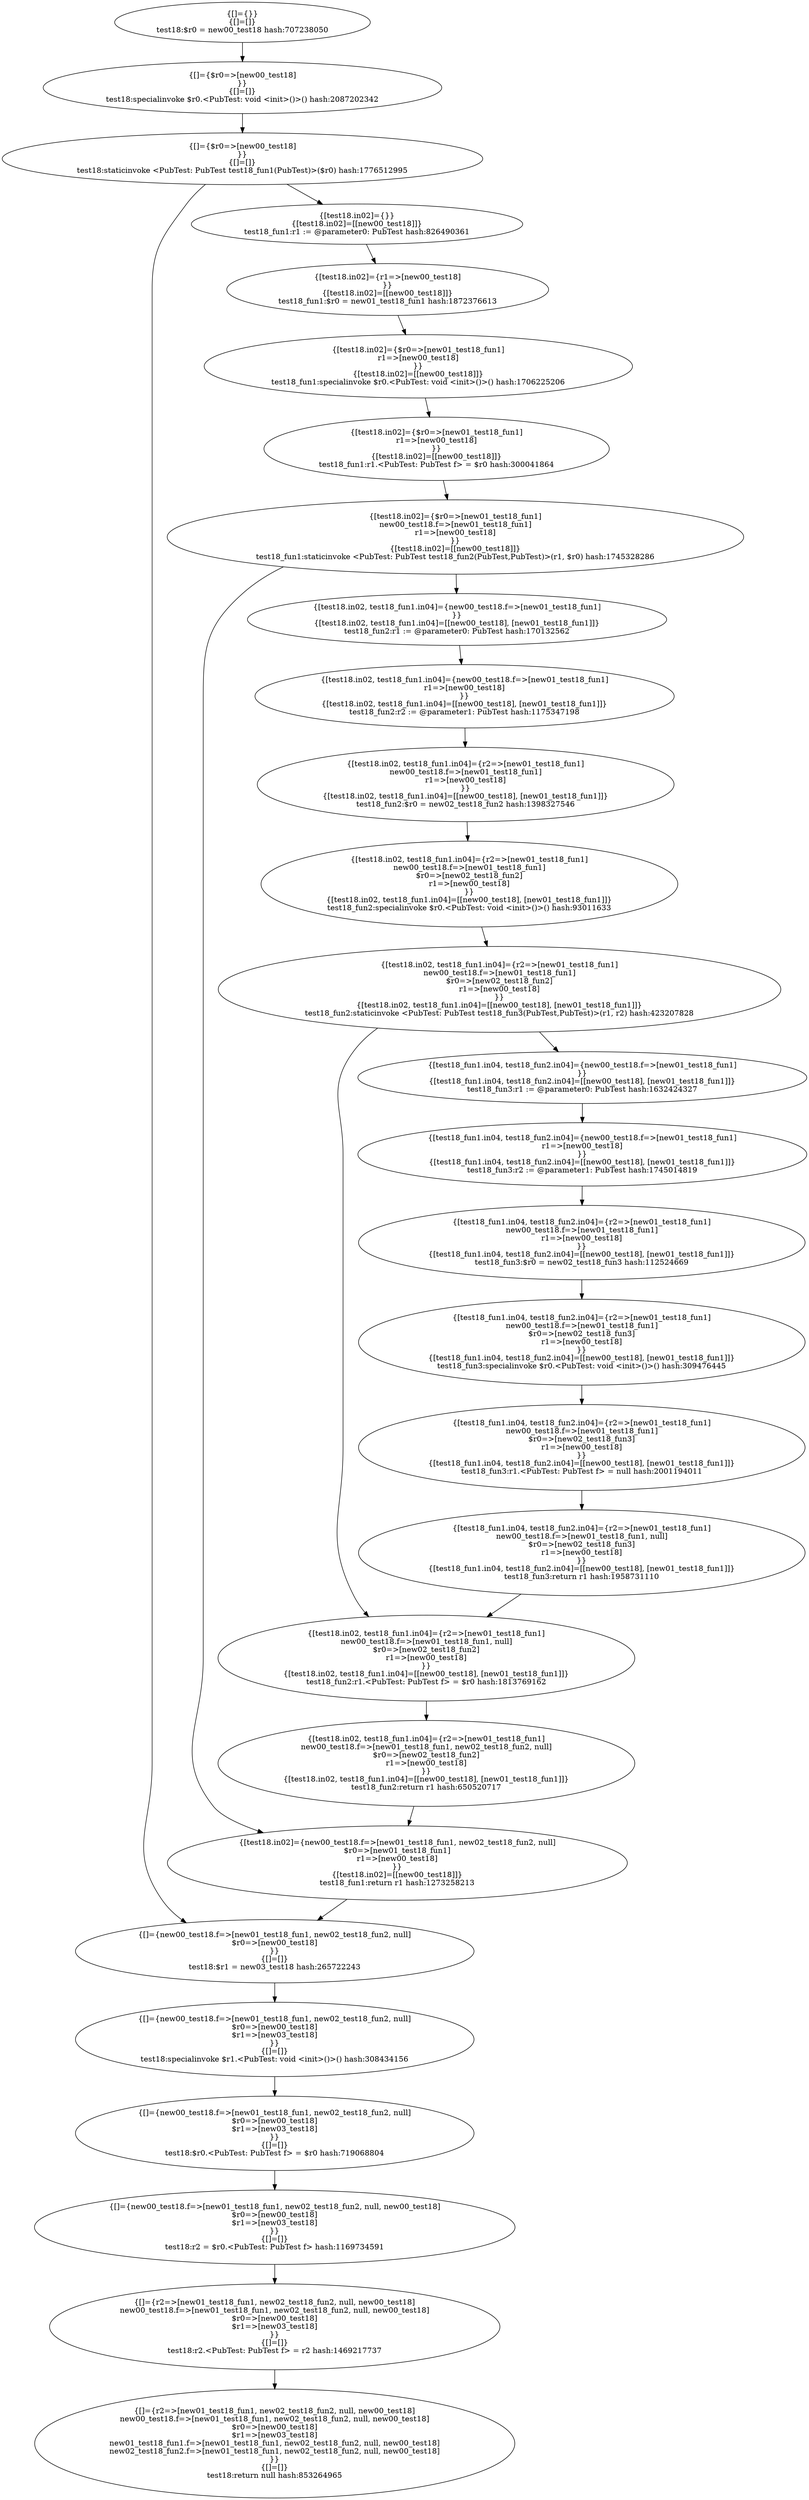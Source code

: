 digraph "./target1-pub/PubTest.test18" {
    "{[]={}}
{[]=[]}
test18:$r0 = new00_test18 hash:707238050";
    "{[]={$r0=>[new00_test18]
}}
{[]=[]}
test18:specialinvoke $r0.<PubTest: void <init>()>() hash:2087202342";
    "{[]={$r0=>[new00_test18]
}}
{[]=[]}
test18:staticinvoke <PubTest: PubTest test18_fun1(PubTest)>($r0) hash:1776512995";
    "{[]={new00_test18.f=>[new01_test18_fun1, new02_test18_fun2, null]
$r0=>[new00_test18]
}}
{[]=[]}
test18:$r1 = new03_test18 hash:265722243";
    "{[]={new00_test18.f=>[new01_test18_fun1, new02_test18_fun2, null]
$r0=>[new00_test18]
$r1=>[new03_test18]
}}
{[]=[]}
test18:specialinvoke $r1.<PubTest: void <init>()>() hash:308434156";
    "{[]={new00_test18.f=>[new01_test18_fun1, new02_test18_fun2, null]
$r0=>[new00_test18]
$r1=>[new03_test18]
}}
{[]=[]}
test18:$r0.<PubTest: PubTest f> = $r0 hash:719068804";
    "{[]={new00_test18.f=>[new01_test18_fun1, new02_test18_fun2, null, new00_test18]
$r0=>[new00_test18]
$r1=>[new03_test18]
}}
{[]=[]}
test18:r2 = $r0.<PubTest: PubTest f> hash:1169734591";
    "{[]={r2=>[new01_test18_fun1, new02_test18_fun2, null, new00_test18]
new00_test18.f=>[new01_test18_fun1, new02_test18_fun2, null, new00_test18]
$r0=>[new00_test18]
$r1=>[new03_test18]
}}
{[]=[]}
test18:r2.<PubTest: PubTest f> = r2 hash:1469217737";
    "{[]={r2=>[new01_test18_fun1, new02_test18_fun2, null, new00_test18]
new00_test18.f=>[new01_test18_fun1, new02_test18_fun2, null, new00_test18]
$r0=>[new00_test18]
$r1=>[new03_test18]
new01_test18_fun1.f=>[new01_test18_fun1, new02_test18_fun2, null, new00_test18]
new02_test18_fun2.f=>[new01_test18_fun1, new02_test18_fun2, null, new00_test18]
}}
{[]=[]}
test18:return null hash:853264965";
    "{[test18.in02]={}}
{[test18.in02]=[[new00_test18]]}
test18_fun1:r1 := @parameter0: PubTest hash:826490361";
    "{[test18.in02]={r1=>[new00_test18]
}}
{[test18.in02]=[[new00_test18]]}
test18_fun1:$r0 = new01_test18_fun1 hash:1872376613";
    "{[test18.in02]={$r0=>[new01_test18_fun1]
r1=>[new00_test18]
}}
{[test18.in02]=[[new00_test18]]}
test18_fun1:specialinvoke $r0.<PubTest: void <init>()>() hash:1706225206";
    "{[test18.in02]={$r0=>[new01_test18_fun1]
r1=>[new00_test18]
}}
{[test18.in02]=[[new00_test18]]}
test18_fun1:r1.<PubTest: PubTest f> = $r0 hash:300041864";
    "{[test18.in02]={$r0=>[new01_test18_fun1]
new00_test18.f=>[new01_test18_fun1]
r1=>[new00_test18]
}}
{[test18.in02]=[[new00_test18]]}
test18_fun1:staticinvoke <PubTest: PubTest test18_fun2(PubTest,PubTest)>(r1, $r0) hash:1745328286";
    "{[test18.in02]={new00_test18.f=>[new01_test18_fun1, new02_test18_fun2, null]
$r0=>[new01_test18_fun1]
r1=>[new00_test18]
}}
{[test18.in02]=[[new00_test18]]}
test18_fun1:return r1 hash:1273258213";
    "{[test18.in02, test18_fun1.in04]={new00_test18.f=>[new01_test18_fun1]
}}
{[test18.in02, test18_fun1.in04]=[[new00_test18], [new01_test18_fun1]]}
test18_fun2:r1 := @parameter0: PubTest hash:170132562";
    "{[test18.in02, test18_fun1.in04]={new00_test18.f=>[new01_test18_fun1]
r1=>[new00_test18]
}}
{[test18.in02, test18_fun1.in04]=[[new00_test18], [new01_test18_fun1]]}
test18_fun2:r2 := @parameter1: PubTest hash:1175347198";
    "{[test18.in02, test18_fun1.in04]={r2=>[new01_test18_fun1]
new00_test18.f=>[new01_test18_fun1]
r1=>[new00_test18]
}}
{[test18.in02, test18_fun1.in04]=[[new00_test18], [new01_test18_fun1]]}
test18_fun2:$r0 = new02_test18_fun2 hash:1398327546";
    "{[test18.in02, test18_fun1.in04]={r2=>[new01_test18_fun1]
new00_test18.f=>[new01_test18_fun1]
$r0=>[new02_test18_fun2]
r1=>[new00_test18]
}}
{[test18.in02, test18_fun1.in04]=[[new00_test18], [new01_test18_fun1]]}
test18_fun2:specialinvoke $r0.<PubTest: void <init>()>() hash:93011633";
    "{[test18.in02, test18_fun1.in04]={r2=>[new01_test18_fun1]
new00_test18.f=>[new01_test18_fun1]
$r0=>[new02_test18_fun2]
r1=>[new00_test18]
}}
{[test18.in02, test18_fun1.in04]=[[new00_test18], [new01_test18_fun1]]}
test18_fun2:staticinvoke <PubTest: PubTest test18_fun3(PubTest,PubTest)>(r1, r2) hash:423207828";
    "{[test18.in02, test18_fun1.in04]={r2=>[new01_test18_fun1]
new00_test18.f=>[new01_test18_fun1, null]
$r0=>[new02_test18_fun2]
r1=>[new00_test18]
}}
{[test18.in02, test18_fun1.in04]=[[new00_test18], [new01_test18_fun1]]}
test18_fun2:r1.<PubTest: PubTest f> = $r0 hash:1813769162";
    "{[test18.in02, test18_fun1.in04]={r2=>[new01_test18_fun1]
new00_test18.f=>[new01_test18_fun1, new02_test18_fun2, null]
$r0=>[new02_test18_fun2]
r1=>[new00_test18]
}}
{[test18.in02, test18_fun1.in04]=[[new00_test18], [new01_test18_fun1]]}
test18_fun2:return r1 hash:650520717";
    "{[test18_fun1.in04, test18_fun2.in04]={new00_test18.f=>[new01_test18_fun1]
}}
{[test18_fun1.in04, test18_fun2.in04]=[[new00_test18], [new01_test18_fun1]]}
test18_fun3:r1 := @parameter0: PubTest hash:1632424327";
    "{[test18_fun1.in04, test18_fun2.in04]={new00_test18.f=>[new01_test18_fun1]
r1=>[new00_test18]
}}
{[test18_fun1.in04, test18_fun2.in04]=[[new00_test18], [new01_test18_fun1]]}
test18_fun3:r2 := @parameter1: PubTest hash:1745014819";
    "{[test18_fun1.in04, test18_fun2.in04]={r2=>[new01_test18_fun1]
new00_test18.f=>[new01_test18_fun1]
r1=>[new00_test18]
}}
{[test18_fun1.in04, test18_fun2.in04]=[[new00_test18], [new01_test18_fun1]]}
test18_fun3:$r0 = new02_test18_fun3 hash:112524669";
    "{[test18_fun1.in04, test18_fun2.in04]={r2=>[new01_test18_fun1]
new00_test18.f=>[new01_test18_fun1]
$r0=>[new02_test18_fun3]
r1=>[new00_test18]
}}
{[test18_fun1.in04, test18_fun2.in04]=[[new00_test18], [new01_test18_fun1]]}
test18_fun3:specialinvoke $r0.<PubTest: void <init>()>() hash:309476445";
    "{[test18_fun1.in04, test18_fun2.in04]={r2=>[new01_test18_fun1]
new00_test18.f=>[new01_test18_fun1]
$r0=>[new02_test18_fun3]
r1=>[new00_test18]
}}
{[test18_fun1.in04, test18_fun2.in04]=[[new00_test18], [new01_test18_fun1]]}
test18_fun3:r1.<PubTest: PubTest f> = null hash:2001194011";
    "{[test18_fun1.in04, test18_fun2.in04]={r2=>[new01_test18_fun1]
new00_test18.f=>[new01_test18_fun1, null]
$r0=>[new02_test18_fun3]
r1=>[new00_test18]
}}
{[test18_fun1.in04, test18_fun2.in04]=[[new00_test18], [new01_test18_fun1]]}
test18_fun3:return r1 hash:1958731110";
    "{[]={}}
{[]=[]}
test18:$r0 = new00_test18 hash:707238050"->"{[]={$r0=>[new00_test18]
}}
{[]=[]}
test18:specialinvoke $r0.<PubTest: void <init>()>() hash:2087202342";
    "{[]={$r0=>[new00_test18]
}}
{[]=[]}
test18:specialinvoke $r0.<PubTest: void <init>()>() hash:2087202342"->"{[]={$r0=>[new00_test18]
}}
{[]=[]}
test18:staticinvoke <PubTest: PubTest test18_fun1(PubTest)>($r0) hash:1776512995";
    "{[]={$r0=>[new00_test18]
}}
{[]=[]}
test18:staticinvoke <PubTest: PubTest test18_fun1(PubTest)>($r0) hash:1776512995"->"{[test18.in02]={}}
{[test18.in02]=[[new00_test18]]}
test18_fun1:r1 := @parameter0: PubTest hash:826490361";
    "{[]={$r0=>[new00_test18]
}}
{[]=[]}
test18:staticinvoke <PubTest: PubTest test18_fun1(PubTest)>($r0) hash:1776512995"->"{[]={new00_test18.f=>[new01_test18_fun1, new02_test18_fun2, null]
$r0=>[new00_test18]
}}
{[]=[]}
test18:$r1 = new03_test18 hash:265722243";
    "{[]={new00_test18.f=>[new01_test18_fun1, new02_test18_fun2, null]
$r0=>[new00_test18]
}}
{[]=[]}
test18:$r1 = new03_test18 hash:265722243"->"{[]={new00_test18.f=>[new01_test18_fun1, new02_test18_fun2, null]
$r0=>[new00_test18]
$r1=>[new03_test18]
}}
{[]=[]}
test18:specialinvoke $r1.<PubTest: void <init>()>() hash:308434156";
    "{[]={new00_test18.f=>[new01_test18_fun1, new02_test18_fun2, null]
$r0=>[new00_test18]
$r1=>[new03_test18]
}}
{[]=[]}
test18:specialinvoke $r1.<PubTest: void <init>()>() hash:308434156"->"{[]={new00_test18.f=>[new01_test18_fun1, new02_test18_fun2, null]
$r0=>[new00_test18]
$r1=>[new03_test18]
}}
{[]=[]}
test18:$r0.<PubTest: PubTest f> = $r0 hash:719068804";
    "{[]={new00_test18.f=>[new01_test18_fun1, new02_test18_fun2, null]
$r0=>[new00_test18]
$r1=>[new03_test18]
}}
{[]=[]}
test18:$r0.<PubTest: PubTest f> = $r0 hash:719068804"->"{[]={new00_test18.f=>[new01_test18_fun1, new02_test18_fun2, null, new00_test18]
$r0=>[new00_test18]
$r1=>[new03_test18]
}}
{[]=[]}
test18:r2 = $r0.<PubTest: PubTest f> hash:1169734591";
    "{[]={new00_test18.f=>[new01_test18_fun1, new02_test18_fun2, null, new00_test18]
$r0=>[new00_test18]
$r1=>[new03_test18]
}}
{[]=[]}
test18:r2 = $r0.<PubTest: PubTest f> hash:1169734591"->"{[]={r2=>[new01_test18_fun1, new02_test18_fun2, null, new00_test18]
new00_test18.f=>[new01_test18_fun1, new02_test18_fun2, null, new00_test18]
$r0=>[new00_test18]
$r1=>[new03_test18]
}}
{[]=[]}
test18:r2.<PubTest: PubTest f> = r2 hash:1469217737";
    "{[]={r2=>[new01_test18_fun1, new02_test18_fun2, null, new00_test18]
new00_test18.f=>[new01_test18_fun1, new02_test18_fun2, null, new00_test18]
$r0=>[new00_test18]
$r1=>[new03_test18]
}}
{[]=[]}
test18:r2.<PubTest: PubTest f> = r2 hash:1469217737"->"{[]={r2=>[new01_test18_fun1, new02_test18_fun2, null, new00_test18]
new00_test18.f=>[new01_test18_fun1, new02_test18_fun2, null, new00_test18]
$r0=>[new00_test18]
$r1=>[new03_test18]
new01_test18_fun1.f=>[new01_test18_fun1, new02_test18_fun2, null, new00_test18]
new02_test18_fun2.f=>[new01_test18_fun1, new02_test18_fun2, null, new00_test18]
}}
{[]=[]}
test18:return null hash:853264965";
    "{[test18.in02]={}}
{[test18.in02]=[[new00_test18]]}
test18_fun1:r1 := @parameter0: PubTest hash:826490361"->"{[test18.in02]={r1=>[new00_test18]
}}
{[test18.in02]=[[new00_test18]]}
test18_fun1:$r0 = new01_test18_fun1 hash:1872376613";
    "{[test18.in02]={r1=>[new00_test18]
}}
{[test18.in02]=[[new00_test18]]}
test18_fun1:$r0 = new01_test18_fun1 hash:1872376613"->"{[test18.in02]={$r0=>[new01_test18_fun1]
r1=>[new00_test18]
}}
{[test18.in02]=[[new00_test18]]}
test18_fun1:specialinvoke $r0.<PubTest: void <init>()>() hash:1706225206";
    "{[test18.in02]={$r0=>[new01_test18_fun1]
r1=>[new00_test18]
}}
{[test18.in02]=[[new00_test18]]}
test18_fun1:specialinvoke $r0.<PubTest: void <init>()>() hash:1706225206"->"{[test18.in02]={$r0=>[new01_test18_fun1]
r1=>[new00_test18]
}}
{[test18.in02]=[[new00_test18]]}
test18_fun1:r1.<PubTest: PubTest f> = $r0 hash:300041864";
    "{[test18.in02]={$r0=>[new01_test18_fun1]
r1=>[new00_test18]
}}
{[test18.in02]=[[new00_test18]]}
test18_fun1:r1.<PubTest: PubTest f> = $r0 hash:300041864"->"{[test18.in02]={$r0=>[new01_test18_fun1]
new00_test18.f=>[new01_test18_fun1]
r1=>[new00_test18]
}}
{[test18.in02]=[[new00_test18]]}
test18_fun1:staticinvoke <PubTest: PubTest test18_fun2(PubTest,PubTest)>(r1, $r0) hash:1745328286";
    "{[test18.in02]={$r0=>[new01_test18_fun1]
new00_test18.f=>[new01_test18_fun1]
r1=>[new00_test18]
}}
{[test18.in02]=[[new00_test18]]}
test18_fun1:staticinvoke <PubTest: PubTest test18_fun2(PubTest,PubTest)>(r1, $r0) hash:1745328286"->"{[test18.in02, test18_fun1.in04]={new00_test18.f=>[new01_test18_fun1]
}}
{[test18.in02, test18_fun1.in04]=[[new00_test18], [new01_test18_fun1]]}
test18_fun2:r1 := @parameter0: PubTest hash:170132562";
    "{[test18.in02]={$r0=>[new01_test18_fun1]
new00_test18.f=>[new01_test18_fun1]
r1=>[new00_test18]
}}
{[test18.in02]=[[new00_test18]]}
test18_fun1:staticinvoke <PubTest: PubTest test18_fun2(PubTest,PubTest)>(r1, $r0) hash:1745328286"->"{[test18.in02]={new00_test18.f=>[new01_test18_fun1, new02_test18_fun2, null]
$r0=>[new01_test18_fun1]
r1=>[new00_test18]
}}
{[test18.in02]=[[new00_test18]]}
test18_fun1:return r1 hash:1273258213";
    "{[test18.in02]={new00_test18.f=>[new01_test18_fun1, new02_test18_fun2, null]
$r0=>[new01_test18_fun1]
r1=>[new00_test18]
}}
{[test18.in02]=[[new00_test18]]}
test18_fun1:return r1 hash:1273258213"->"{[]={new00_test18.f=>[new01_test18_fun1, new02_test18_fun2, null]
$r0=>[new00_test18]
}}
{[]=[]}
test18:$r1 = new03_test18 hash:265722243";
    "{[test18.in02, test18_fun1.in04]={new00_test18.f=>[new01_test18_fun1]
}}
{[test18.in02, test18_fun1.in04]=[[new00_test18], [new01_test18_fun1]]}
test18_fun2:r1 := @parameter0: PubTest hash:170132562"->"{[test18.in02, test18_fun1.in04]={new00_test18.f=>[new01_test18_fun1]
r1=>[new00_test18]
}}
{[test18.in02, test18_fun1.in04]=[[new00_test18], [new01_test18_fun1]]}
test18_fun2:r2 := @parameter1: PubTest hash:1175347198";
    "{[test18.in02, test18_fun1.in04]={new00_test18.f=>[new01_test18_fun1]
r1=>[new00_test18]
}}
{[test18.in02, test18_fun1.in04]=[[new00_test18], [new01_test18_fun1]]}
test18_fun2:r2 := @parameter1: PubTest hash:1175347198"->"{[test18.in02, test18_fun1.in04]={r2=>[new01_test18_fun1]
new00_test18.f=>[new01_test18_fun1]
r1=>[new00_test18]
}}
{[test18.in02, test18_fun1.in04]=[[new00_test18], [new01_test18_fun1]]}
test18_fun2:$r0 = new02_test18_fun2 hash:1398327546";
    "{[test18.in02, test18_fun1.in04]={r2=>[new01_test18_fun1]
new00_test18.f=>[new01_test18_fun1]
r1=>[new00_test18]
}}
{[test18.in02, test18_fun1.in04]=[[new00_test18], [new01_test18_fun1]]}
test18_fun2:$r0 = new02_test18_fun2 hash:1398327546"->"{[test18.in02, test18_fun1.in04]={r2=>[new01_test18_fun1]
new00_test18.f=>[new01_test18_fun1]
$r0=>[new02_test18_fun2]
r1=>[new00_test18]
}}
{[test18.in02, test18_fun1.in04]=[[new00_test18], [new01_test18_fun1]]}
test18_fun2:specialinvoke $r0.<PubTest: void <init>()>() hash:93011633";
    "{[test18.in02, test18_fun1.in04]={r2=>[new01_test18_fun1]
new00_test18.f=>[new01_test18_fun1]
$r0=>[new02_test18_fun2]
r1=>[new00_test18]
}}
{[test18.in02, test18_fun1.in04]=[[new00_test18], [new01_test18_fun1]]}
test18_fun2:specialinvoke $r0.<PubTest: void <init>()>() hash:93011633"->"{[test18.in02, test18_fun1.in04]={r2=>[new01_test18_fun1]
new00_test18.f=>[new01_test18_fun1]
$r0=>[new02_test18_fun2]
r1=>[new00_test18]
}}
{[test18.in02, test18_fun1.in04]=[[new00_test18], [new01_test18_fun1]]}
test18_fun2:staticinvoke <PubTest: PubTest test18_fun3(PubTest,PubTest)>(r1, r2) hash:423207828";
    "{[test18.in02, test18_fun1.in04]={r2=>[new01_test18_fun1]
new00_test18.f=>[new01_test18_fun1]
$r0=>[new02_test18_fun2]
r1=>[new00_test18]
}}
{[test18.in02, test18_fun1.in04]=[[new00_test18], [new01_test18_fun1]]}
test18_fun2:staticinvoke <PubTest: PubTest test18_fun3(PubTest,PubTest)>(r1, r2) hash:423207828"->"{[test18_fun1.in04, test18_fun2.in04]={new00_test18.f=>[new01_test18_fun1]
}}
{[test18_fun1.in04, test18_fun2.in04]=[[new00_test18], [new01_test18_fun1]]}
test18_fun3:r1 := @parameter0: PubTest hash:1632424327";
    "{[test18.in02, test18_fun1.in04]={r2=>[new01_test18_fun1]
new00_test18.f=>[new01_test18_fun1]
$r0=>[new02_test18_fun2]
r1=>[new00_test18]
}}
{[test18.in02, test18_fun1.in04]=[[new00_test18], [new01_test18_fun1]]}
test18_fun2:staticinvoke <PubTest: PubTest test18_fun3(PubTest,PubTest)>(r1, r2) hash:423207828"->"{[test18.in02, test18_fun1.in04]={r2=>[new01_test18_fun1]
new00_test18.f=>[new01_test18_fun1, null]
$r0=>[new02_test18_fun2]
r1=>[new00_test18]
}}
{[test18.in02, test18_fun1.in04]=[[new00_test18], [new01_test18_fun1]]}
test18_fun2:r1.<PubTest: PubTest f> = $r0 hash:1813769162";
    "{[test18.in02, test18_fun1.in04]={r2=>[new01_test18_fun1]
new00_test18.f=>[new01_test18_fun1, null]
$r0=>[new02_test18_fun2]
r1=>[new00_test18]
}}
{[test18.in02, test18_fun1.in04]=[[new00_test18], [new01_test18_fun1]]}
test18_fun2:r1.<PubTest: PubTest f> = $r0 hash:1813769162"->"{[test18.in02, test18_fun1.in04]={r2=>[new01_test18_fun1]
new00_test18.f=>[new01_test18_fun1, new02_test18_fun2, null]
$r0=>[new02_test18_fun2]
r1=>[new00_test18]
}}
{[test18.in02, test18_fun1.in04]=[[new00_test18], [new01_test18_fun1]]}
test18_fun2:return r1 hash:650520717";
    "{[test18.in02, test18_fun1.in04]={r2=>[new01_test18_fun1]
new00_test18.f=>[new01_test18_fun1, new02_test18_fun2, null]
$r0=>[new02_test18_fun2]
r1=>[new00_test18]
}}
{[test18.in02, test18_fun1.in04]=[[new00_test18], [new01_test18_fun1]]}
test18_fun2:return r1 hash:650520717"->"{[test18.in02]={new00_test18.f=>[new01_test18_fun1, new02_test18_fun2, null]
$r0=>[new01_test18_fun1]
r1=>[new00_test18]
}}
{[test18.in02]=[[new00_test18]]}
test18_fun1:return r1 hash:1273258213";
    "{[test18_fun1.in04, test18_fun2.in04]={new00_test18.f=>[new01_test18_fun1]
}}
{[test18_fun1.in04, test18_fun2.in04]=[[new00_test18], [new01_test18_fun1]]}
test18_fun3:r1 := @parameter0: PubTest hash:1632424327"->"{[test18_fun1.in04, test18_fun2.in04]={new00_test18.f=>[new01_test18_fun1]
r1=>[new00_test18]
}}
{[test18_fun1.in04, test18_fun2.in04]=[[new00_test18], [new01_test18_fun1]]}
test18_fun3:r2 := @parameter1: PubTest hash:1745014819";
    "{[test18_fun1.in04, test18_fun2.in04]={new00_test18.f=>[new01_test18_fun1]
r1=>[new00_test18]
}}
{[test18_fun1.in04, test18_fun2.in04]=[[new00_test18], [new01_test18_fun1]]}
test18_fun3:r2 := @parameter1: PubTest hash:1745014819"->"{[test18_fun1.in04, test18_fun2.in04]={r2=>[new01_test18_fun1]
new00_test18.f=>[new01_test18_fun1]
r1=>[new00_test18]
}}
{[test18_fun1.in04, test18_fun2.in04]=[[new00_test18], [new01_test18_fun1]]}
test18_fun3:$r0 = new02_test18_fun3 hash:112524669";
    "{[test18_fun1.in04, test18_fun2.in04]={r2=>[new01_test18_fun1]
new00_test18.f=>[new01_test18_fun1]
r1=>[new00_test18]
}}
{[test18_fun1.in04, test18_fun2.in04]=[[new00_test18], [new01_test18_fun1]]}
test18_fun3:$r0 = new02_test18_fun3 hash:112524669"->"{[test18_fun1.in04, test18_fun2.in04]={r2=>[new01_test18_fun1]
new00_test18.f=>[new01_test18_fun1]
$r0=>[new02_test18_fun3]
r1=>[new00_test18]
}}
{[test18_fun1.in04, test18_fun2.in04]=[[new00_test18], [new01_test18_fun1]]}
test18_fun3:specialinvoke $r0.<PubTest: void <init>()>() hash:309476445";
    "{[test18_fun1.in04, test18_fun2.in04]={r2=>[new01_test18_fun1]
new00_test18.f=>[new01_test18_fun1]
$r0=>[new02_test18_fun3]
r1=>[new00_test18]
}}
{[test18_fun1.in04, test18_fun2.in04]=[[new00_test18], [new01_test18_fun1]]}
test18_fun3:specialinvoke $r0.<PubTest: void <init>()>() hash:309476445"->"{[test18_fun1.in04, test18_fun2.in04]={r2=>[new01_test18_fun1]
new00_test18.f=>[new01_test18_fun1]
$r0=>[new02_test18_fun3]
r1=>[new00_test18]
}}
{[test18_fun1.in04, test18_fun2.in04]=[[new00_test18], [new01_test18_fun1]]}
test18_fun3:r1.<PubTest: PubTest f> = null hash:2001194011";
    "{[test18_fun1.in04, test18_fun2.in04]={r2=>[new01_test18_fun1]
new00_test18.f=>[new01_test18_fun1]
$r0=>[new02_test18_fun3]
r1=>[new00_test18]
}}
{[test18_fun1.in04, test18_fun2.in04]=[[new00_test18], [new01_test18_fun1]]}
test18_fun3:r1.<PubTest: PubTest f> = null hash:2001194011"->"{[test18_fun1.in04, test18_fun2.in04]={r2=>[new01_test18_fun1]
new00_test18.f=>[new01_test18_fun1, null]
$r0=>[new02_test18_fun3]
r1=>[new00_test18]
}}
{[test18_fun1.in04, test18_fun2.in04]=[[new00_test18], [new01_test18_fun1]]}
test18_fun3:return r1 hash:1958731110";
    "{[test18_fun1.in04, test18_fun2.in04]={r2=>[new01_test18_fun1]
new00_test18.f=>[new01_test18_fun1, null]
$r0=>[new02_test18_fun3]
r1=>[new00_test18]
}}
{[test18_fun1.in04, test18_fun2.in04]=[[new00_test18], [new01_test18_fun1]]}
test18_fun3:return r1 hash:1958731110"->"{[test18.in02, test18_fun1.in04]={r2=>[new01_test18_fun1]
new00_test18.f=>[new01_test18_fun1, null]
$r0=>[new02_test18_fun2]
r1=>[new00_test18]
}}
{[test18.in02, test18_fun1.in04]=[[new00_test18], [new01_test18_fun1]]}
test18_fun2:r1.<PubTest: PubTest f> = $r0 hash:1813769162";
}
